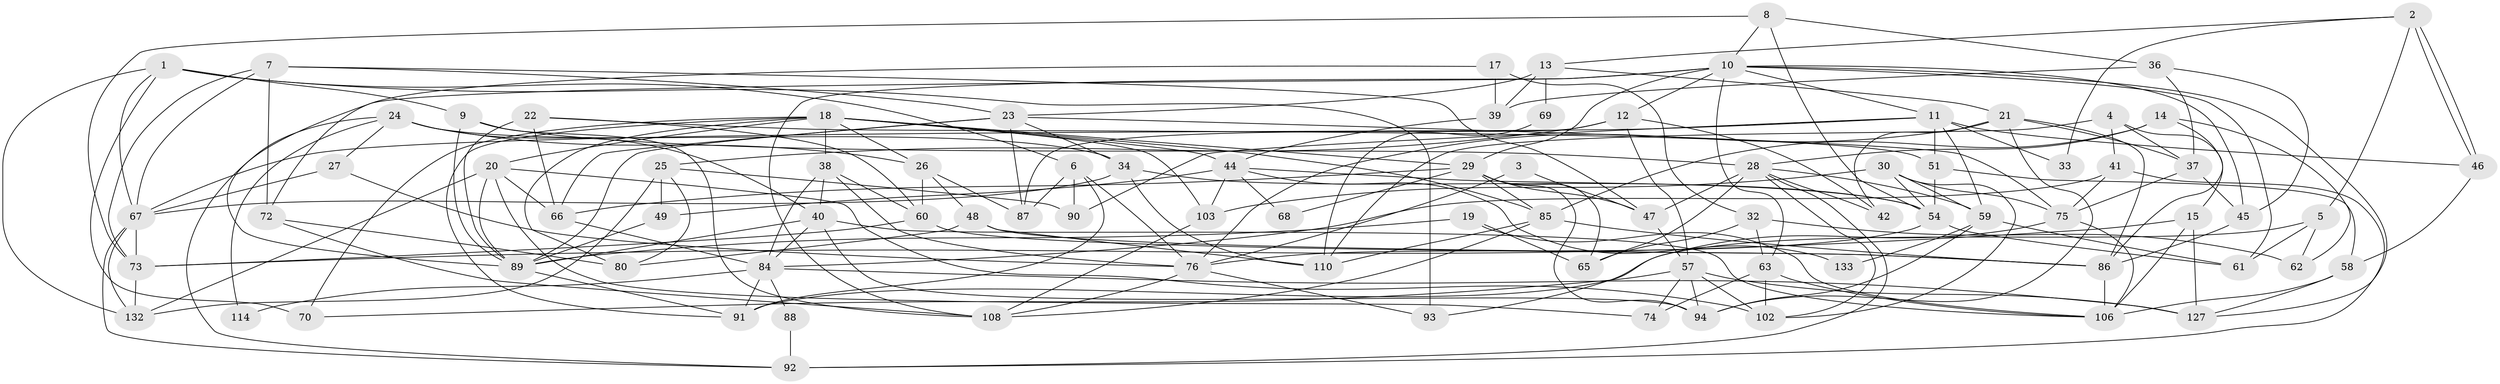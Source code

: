// original degree distribution, {3: 0.3233082706766917, 5: 0.16541353383458646, 2: 0.08270676691729323, 4: 0.3007518796992481, 8: 0.007518796992481203, 6: 0.06766917293233082, 7: 0.05263157894736842}
// Generated by graph-tools (version 1.1) at 2025/11/02/27/25 16:11:21]
// undirected, 86 vertices, 210 edges
graph export_dot {
graph [start="1"]
  node [color=gray90,style=filled];
  1 [super="+105"];
  2;
  3;
  4;
  5;
  6 [super="+113"];
  7;
  8;
  9;
  10 [super="+16"];
  11 [super="+50"];
  12 [super="+112"];
  13 [super="+118"];
  14;
  15 [super="+120"];
  17;
  18 [super="+116"];
  19;
  20 [super="+109"];
  21 [super="+31"];
  22 [super="+35"];
  23 [super="+121"];
  24 [super="+131"];
  25;
  26 [super="+64"];
  27;
  28 [super="+78"];
  29 [super="+123"];
  30 [super="+82"];
  32 [super="+71"];
  33;
  34 [super="+97"];
  36;
  37 [super="+52"];
  38 [super="+77"];
  39 [super="+43"];
  40 [super="+56"];
  41 [super="+119"];
  42;
  44 [super="+55"];
  45 [super="+53"];
  46;
  47;
  48;
  49;
  51;
  54 [super="+122"];
  57 [super="+125"];
  58 [super="+83"];
  59;
  60 [super="+129"];
  61;
  62 [super="+128"];
  63 [super="+95"];
  65;
  66 [super="+115"];
  67 [super="+96"];
  68;
  69;
  70;
  72 [super="+79"];
  73 [super="+98"];
  74;
  75 [super="+111"];
  76 [super="+81"];
  80 [super="+101"];
  84 [super="+100"];
  85 [super="+99"];
  86 [super="+126"];
  87;
  88;
  89 [super="+117"];
  90;
  91 [super="+107"];
  92;
  93;
  94 [super="+104"];
  102;
  103 [super="+130"];
  106 [super="+124"];
  108;
  110;
  114;
  127;
  132;
  133;
  1 -- 132;
  1 -- 70;
  1 -- 6;
  1 -- 9;
  1 -- 93;
  1 -- 67;
  2 -- 46;
  2 -- 46;
  2 -- 5;
  2 -- 13;
  2 -- 33;
  3 -- 47;
  3 -- 76;
  4 -- 41;
  4 -- 15;
  4 -- 110;
  4 -- 37;
  5 -- 91;
  5 -- 61;
  5 -- 62;
  6 -- 87;
  6 -- 91;
  6 -- 90;
  6 -- 76;
  7 -- 23;
  7 -- 47;
  7 -- 72;
  7 -- 67;
  7 -- 73;
  8 -- 10;
  8 -- 36;
  8 -- 73;
  8 -- 54;
  9 -- 89;
  9 -- 108;
  9 -- 28;
  10 -- 61;
  10 -- 11;
  10 -- 29;
  10 -- 89;
  10 -- 108;
  10 -- 63;
  10 -- 127;
  10 -- 45;
  10 -- 12;
  11 -- 33;
  11 -- 46;
  11 -- 51;
  11 -- 90;
  11 -- 59;
  11 -- 67;
  12 -- 42;
  12 -- 87;
  12 -- 57;
  12 -- 25;
  13 -- 23;
  13 -- 69;
  13 -- 21;
  13 -- 39;
  14 -- 28;
  14 -- 85;
  14 -- 86;
  14 -- 62;
  15 -- 106;
  15 -- 127;
  15 -- 73;
  17 -- 72;
  17 -- 39;
  17 -- 32;
  18 -- 44;
  18 -- 80 [weight=2];
  18 -- 103;
  18 -- 91;
  18 -- 29;
  18 -- 20;
  18 -- 85;
  18 -- 70;
  18 -- 26;
  18 -- 38;
  19 -- 65;
  19 -- 89 [weight=2];
  19 -- 106;
  20 -- 102;
  20 -- 66;
  20 -- 89;
  20 -- 74;
  20 -- 132;
  21 -- 42;
  21 -- 86;
  21 -- 94;
  21 -- 76;
  21 -- 37;
  22 -- 66 [weight=2];
  22 -- 51;
  22 -- 60;
  22 -- 89;
  23 -- 34;
  23 -- 66;
  23 -- 87;
  23 -- 89;
  23 -- 75;
  24 -- 26;
  24 -- 27;
  24 -- 92;
  24 -- 114;
  24 -- 40;
  24 -- 34;
  25 -- 90;
  25 -- 132;
  25 -- 49;
  25 -- 80;
  26 -- 48;
  26 -- 60;
  26 -- 87;
  27 -- 76;
  27 -- 67;
  28 -- 42;
  28 -- 47;
  28 -- 59;
  28 -- 65;
  28 -- 102;
  28 -- 92;
  29 -- 66;
  29 -- 94;
  29 -- 85;
  29 -- 65;
  29 -- 68;
  29 -- 47;
  30 -- 103;
  30 -- 75;
  30 -- 54;
  30 -- 102;
  30 -- 59;
  32 -- 63;
  32 -- 62;
  32 -- 65;
  34 -- 67;
  34 -- 110;
  34 -- 54;
  36 -- 45;
  36 -- 37;
  36 -- 39;
  37 -- 45;
  37 -- 75;
  38 -- 40;
  38 -- 84;
  38 -- 60;
  38 -- 76;
  39 -- 44;
  40 -- 84;
  40 -- 94;
  40 -- 106;
  40 -- 89;
  41 -- 92;
  41 -- 75;
  41 -- 84;
  44 -- 49;
  44 -- 54 [weight=2];
  44 -- 68 [weight=2];
  44 -- 133;
  44 -- 103;
  45 -- 86;
  46 -- 58;
  47 -- 57;
  48 -- 80;
  48 -- 110;
  48 -- 86;
  49 -- 89;
  51 -- 54;
  51 -- 58;
  54 -- 61;
  54 -- 76;
  57 -- 102;
  57 -- 127;
  57 -- 70;
  57 -- 74;
  57 -- 94;
  58 -- 127;
  58 -- 106;
  59 -- 61;
  59 -- 133;
  59 -- 94;
  60 -- 86;
  60 -- 73;
  63 -- 106;
  63 -- 74;
  63 -- 102;
  66 -- 84;
  67 -- 132;
  67 -- 92;
  67 -- 73;
  69 -- 110;
  72 -- 108;
  72 -- 80 [weight=2];
  73 -- 132;
  75 -- 106;
  75 -- 93;
  76 -- 108;
  76 -- 93;
  84 -- 127;
  84 -- 114;
  84 -- 88;
  84 -- 91;
  85 -- 86;
  85 -- 108;
  85 -- 110;
  86 -- 106;
  88 -- 92;
  89 -- 91;
  103 -- 108;
}
